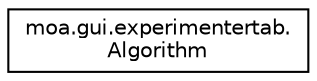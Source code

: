 digraph "Graphical Class Hierarchy"
{
 // LATEX_PDF_SIZE
  edge [fontname="Helvetica",fontsize="10",labelfontname="Helvetica",labelfontsize="10"];
  node [fontname="Helvetica",fontsize="10",shape=record];
  rankdir="LR";
  Node0 [label="moa.gui.experimentertab.\lAlgorithm",height=0.2,width=0.4,color="black", fillcolor="white", style="filled",URL="$classmoa_1_1gui_1_1experimentertab_1_1_algorithm.html",tooltip=" "];
}
